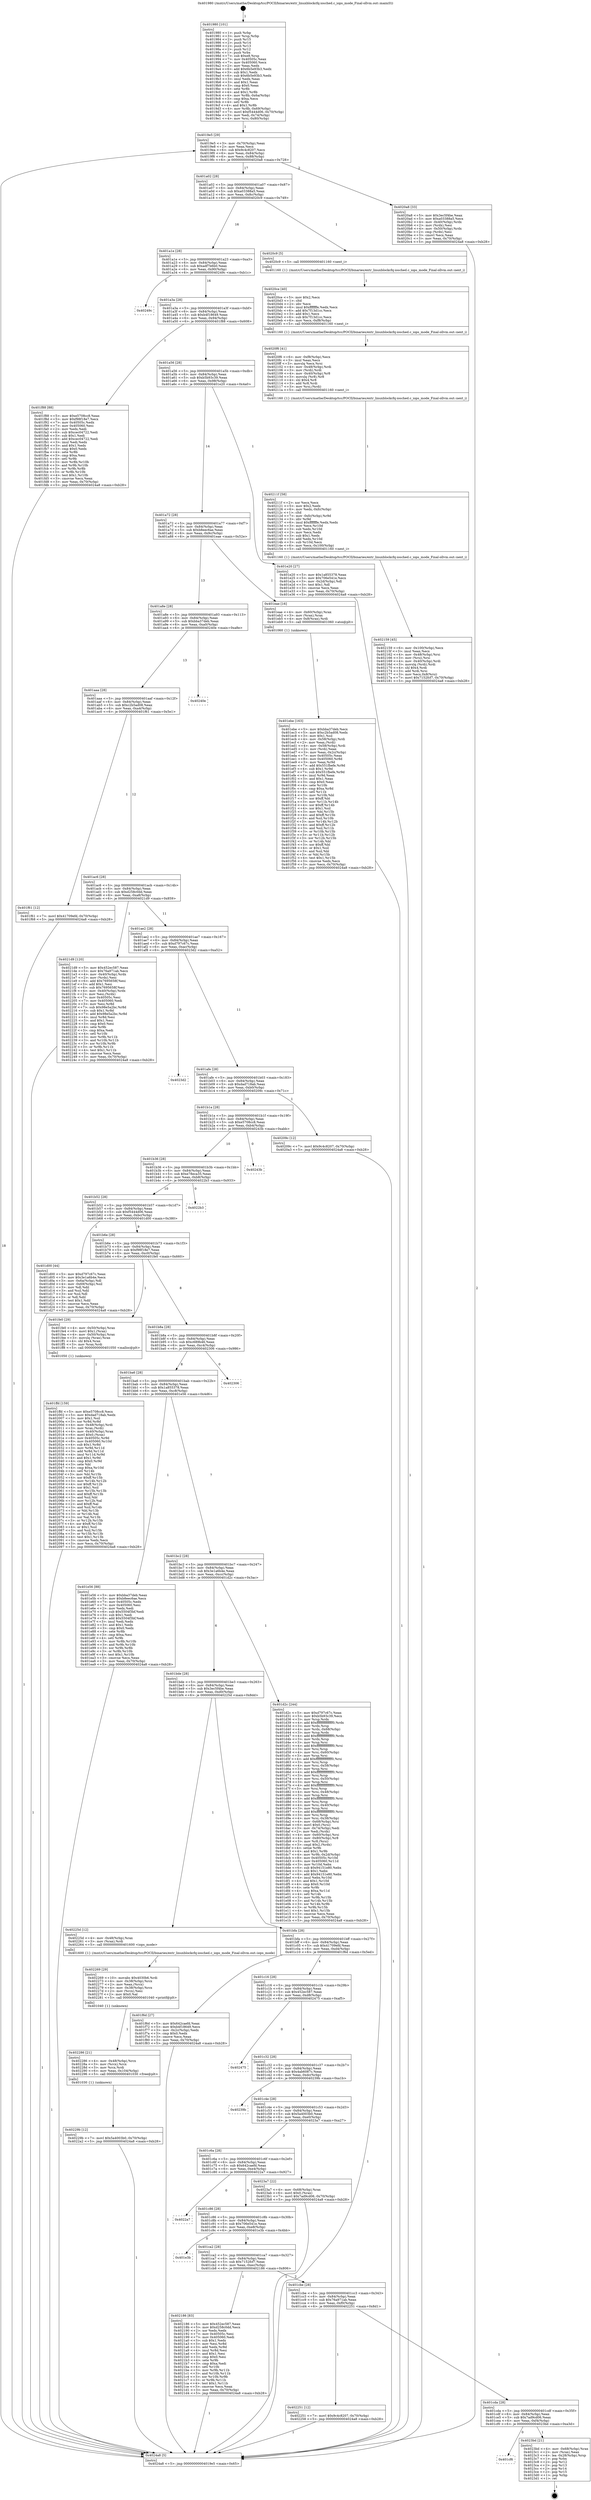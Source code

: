 digraph "0x401980" {
  label = "0x401980 (/mnt/c/Users/mathe/Desktop/tcc/POCII/binaries/extr_linuxblockcfq-iosched.c_iops_mode_Final-ollvm.out::main(0))"
  labelloc = "t"
  node[shape=record]

  Entry [label="",width=0.3,height=0.3,shape=circle,fillcolor=black,style=filled]
  "0x4019e5" [label="{
     0x4019e5 [29]\l
     | [instrs]\l
     &nbsp;&nbsp;0x4019e5 \<+3\>: mov -0x70(%rbp),%eax\l
     &nbsp;&nbsp;0x4019e8 \<+2\>: mov %eax,%ecx\l
     &nbsp;&nbsp;0x4019ea \<+6\>: sub $0x9c4c8207,%ecx\l
     &nbsp;&nbsp;0x4019f0 \<+6\>: mov %eax,-0x84(%rbp)\l
     &nbsp;&nbsp;0x4019f6 \<+6\>: mov %ecx,-0x88(%rbp)\l
     &nbsp;&nbsp;0x4019fc \<+6\>: je 00000000004020a8 \<main+0x728\>\l
  }"]
  "0x4020a8" [label="{
     0x4020a8 [33]\l
     | [instrs]\l
     &nbsp;&nbsp;0x4020a8 \<+5\>: mov $0x3ec5f4be,%eax\l
     &nbsp;&nbsp;0x4020ad \<+5\>: mov $0xa03388a5,%ecx\l
     &nbsp;&nbsp;0x4020b2 \<+4\>: mov -0x40(%rbp),%rdx\l
     &nbsp;&nbsp;0x4020b6 \<+2\>: mov (%rdx),%esi\l
     &nbsp;&nbsp;0x4020b8 \<+4\>: mov -0x50(%rbp),%rdx\l
     &nbsp;&nbsp;0x4020bc \<+2\>: cmp (%rdx),%esi\l
     &nbsp;&nbsp;0x4020be \<+3\>: cmovl %ecx,%eax\l
     &nbsp;&nbsp;0x4020c1 \<+3\>: mov %eax,-0x70(%rbp)\l
     &nbsp;&nbsp;0x4020c4 \<+5\>: jmp 00000000004024a8 \<main+0xb28\>\l
  }"]
  "0x401a02" [label="{
     0x401a02 [28]\l
     | [instrs]\l
     &nbsp;&nbsp;0x401a02 \<+5\>: jmp 0000000000401a07 \<main+0x87\>\l
     &nbsp;&nbsp;0x401a07 \<+6\>: mov -0x84(%rbp),%eax\l
     &nbsp;&nbsp;0x401a0d \<+5\>: sub $0xa03388a5,%eax\l
     &nbsp;&nbsp;0x401a12 \<+6\>: mov %eax,-0x8c(%rbp)\l
     &nbsp;&nbsp;0x401a18 \<+6\>: je 00000000004020c9 \<main+0x749\>\l
  }"]
  Exit [label="",width=0.3,height=0.3,shape=circle,fillcolor=black,style=filled,peripheries=2]
  "0x4020c9" [label="{
     0x4020c9 [5]\l
     | [instrs]\l
     &nbsp;&nbsp;0x4020c9 \<+5\>: call 0000000000401160 \<next_i\>\l
     | [calls]\l
     &nbsp;&nbsp;0x401160 \{1\} (/mnt/c/Users/mathe/Desktop/tcc/POCII/binaries/extr_linuxblockcfq-iosched.c_iops_mode_Final-ollvm.out::next_i)\l
  }"]
  "0x401a1e" [label="{
     0x401a1e [28]\l
     | [instrs]\l
     &nbsp;&nbsp;0x401a1e \<+5\>: jmp 0000000000401a23 \<main+0xa3\>\l
     &nbsp;&nbsp;0x401a23 \<+6\>: mov -0x84(%rbp),%eax\l
     &nbsp;&nbsp;0x401a29 \<+5\>: sub $0xadf7b6b0,%eax\l
     &nbsp;&nbsp;0x401a2e \<+6\>: mov %eax,-0x90(%rbp)\l
     &nbsp;&nbsp;0x401a34 \<+6\>: je 000000000040249c \<main+0xb1c\>\l
  }"]
  "0x401cf6" [label="{
     0x401cf6\l
  }", style=dashed]
  "0x40249c" [label="{
     0x40249c\l
  }", style=dashed]
  "0x401a3a" [label="{
     0x401a3a [28]\l
     | [instrs]\l
     &nbsp;&nbsp;0x401a3a \<+5\>: jmp 0000000000401a3f \<main+0xbf\>\l
     &nbsp;&nbsp;0x401a3f \<+6\>: mov -0x84(%rbp),%eax\l
     &nbsp;&nbsp;0x401a45 \<+5\>: sub $0xb4f18649,%eax\l
     &nbsp;&nbsp;0x401a4a \<+6\>: mov %eax,-0x94(%rbp)\l
     &nbsp;&nbsp;0x401a50 \<+6\>: je 0000000000401f88 \<main+0x608\>\l
  }"]
  "0x4023bd" [label="{
     0x4023bd [21]\l
     | [instrs]\l
     &nbsp;&nbsp;0x4023bd \<+4\>: mov -0x68(%rbp),%rax\l
     &nbsp;&nbsp;0x4023c1 \<+2\>: mov (%rax),%eax\l
     &nbsp;&nbsp;0x4023c3 \<+4\>: lea -0x28(%rbp),%rsp\l
     &nbsp;&nbsp;0x4023c7 \<+1\>: pop %rbx\l
     &nbsp;&nbsp;0x4023c8 \<+2\>: pop %r12\l
     &nbsp;&nbsp;0x4023ca \<+2\>: pop %r13\l
     &nbsp;&nbsp;0x4023cc \<+2\>: pop %r14\l
     &nbsp;&nbsp;0x4023ce \<+2\>: pop %r15\l
     &nbsp;&nbsp;0x4023d0 \<+1\>: pop %rbp\l
     &nbsp;&nbsp;0x4023d1 \<+1\>: ret\l
  }"]
  "0x401f88" [label="{
     0x401f88 [88]\l
     | [instrs]\l
     &nbsp;&nbsp;0x401f88 \<+5\>: mov $0xe5708cc8,%eax\l
     &nbsp;&nbsp;0x401f8d \<+5\>: mov $0xf98f18e7,%ecx\l
     &nbsp;&nbsp;0x401f92 \<+7\>: mov 0x40505c,%edx\l
     &nbsp;&nbsp;0x401f99 \<+7\>: mov 0x405060,%esi\l
     &nbsp;&nbsp;0x401fa0 \<+2\>: mov %edx,%edi\l
     &nbsp;&nbsp;0x401fa2 \<+6\>: sub $0xcec04722,%edi\l
     &nbsp;&nbsp;0x401fa8 \<+3\>: sub $0x1,%edi\l
     &nbsp;&nbsp;0x401fab \<+6\>: add $0xcec04722,%edi\l
     &nbsp;&nbsp;0x401fb1 \<+3\>: imul %edi,%edx\l
     &nbsp;&nbsp;0x401fb4 \<+3\>: and $0x1,%edx\l
     &nbsp;&nbsp;0x401fb7 \<+3\>: cmp $0x0,%edx\l
     &nbsp;&nbsp;0x401fba \<+4\>: sete %r8b\l
     &nbsp;&nbsp;0x401fbe \<+3\>: cmp $0xa,%esi\l
     &nbsp;&nbsp;0x401fc1 \<+4\>: setl %r9b\l
     &nbsp;&nbsp;0x401fc5 \<+3\>: mov %r8b,%r10b\l
     &nbsp;&nbsp;0x401fc8 \<+3\>: and %r9b,%r10b\l
     &nbsp;&nbsp;0x401fcb \<+3\>: xor %r9b,%r8b\l
     &nbsp;&nbsp;0x401fce \<+3\>: or %r8b,%r10b\l
     &nbsp;&nbsp;0x401fd1 \<+4\>: test $0x1,%r10b\l
     &nbsp;&nbsp;0x401fd5 \<+3\>: cmovne %ecx,%eax\l
     &nbsp;&nbsp;0x401fd8 \<+3\>: mov %eax,-0x70(%rbp)\l
     &nbsp;&nbsp;0x401fdb \<+5\>: jmp 00000000004024a8 \<main+0xb28\>\l
  }"]
  "0x401a56" [label="{
     0x401a56 [28]\l
     | [instrs]\l
     &nbsp;&nbsp;0x401a56 \<+5\>: jmp 0000000000401a5b \<main+0xdb\>\l
     &nbsp;&nbsp;0x401a5b \<+6\>: mov -0x84(%rbp),%eax\l
     &nbsp;&nbsp;0x401a61 \<+5\>: sub $0xb5b93c39,%eax\l
     &nbsp;&nbsp;0x401a66 \<+6\>: mov %eax,-0x98(%rbp)\l
     &nbsp;&nbsp;0x401a6c \<+6\>: je 0000000000401e20 \<main+0x4a0\>\l
  }"]
  "0x40229b" [label="{
     0x40229b [12]\l
     | [instrs]\l
     &nbsp;&nbsp;0x40229b \<+7\>: movl $0x5a4003b0,-0x70(%rbp)\l
     &nbsp;&nbsp;0x4022a2 \<+5\>: jmp 00000000004024a8 \<main+0xb28\>\l
  }"]
  "0x401e20" [label="{
     0x401e20 [27]\l
     | [instrs]\l
     &nbsp;&nbsp;0x401e20 \<+5\>: mov $0x1a855378,%eax\l
     &nbsp;&nbsp;0x401e25 \<+5\>: mov $0x706e541e,%ecx\l
     &nbsp;&nbsp;0x401e2a \<+3\>: mov -0x2d(%rbp),%dl\l
     &nbsp;&nbsp;0x401e2d \<+3\>: test $0x1,%dl\l
     &nbsp;&nbsp;0x401e30 \<+3\>: cmovne %ecx,%eax\l
     &nbsp;&nbsp;0x401e33 \<+3\>: mov %eax,-0x70(%rbp)\l
     &nbsp;&nbsp;0x401e36 \<+5\>: jmp 00000000004024a8 \<main+0xb28\>\l
  }"]
  "0x401a72" [label="{
     0x401a72 [28]\l
     | [instrs]\l
     &nbsp;&nbsp;0x401a72 \<+5\>: jmp 0000000000401a77 \<main+0xf7\>\l
     &nbsp;&nbsp;0x401a77 \<+6\>: mov -0x84(%rbp),%eax\l
     &nbsp;&nbsp;0x401a7d \<+5\>: sub $0xb8eec6ae,%eax\l
     &nbsp;&nbsp;0x401a82 \<+6\>: mov %eax,-0x9c(%rbp)\l
     &nbsp;&nbsp;0x401a88 \<+6\>: je 0000000000401eae \<main+0x52e\>\l
  }"]
  "0x402286" [label="{
     0x402286 [21]\l
     | [instrs]\l
     &nbsp;&nbsp;0x402286 \<+4\>: mov -0x48(%rbp),%rcx\l
     &nbsp;&nbsp;0x40228a \<+3\>: mov (%rcx),%rcx\l
     &nbsp;&nbsp;0x40228d \<+3\>: mov %rcx,%rdi\l
     &nbsp;&nbsp;0x402290 \<+6\>: mov %eax,-0x104(%rbp)\l
     &nbsp;&nbsp;0x402296 \<+5\>: call 0000000000401030 \<free@plt\>\l
     | [calls]\l
     &nbsp;&nbsp;0x401030 \{1\} (unknown)\l
  }"]
  "0x401eae" [label="{
     0x401eae [16]\l
     | [instrs]\l
     &nbsp;&nbsp;0x401eae \<+4\>: mov -0x60(%rbp),%rax\l
     &nbsp;&nbsp;0x401eb2 \<+3\>: mov (%rax),%rax\l
     &nbsp;&nbsp;0x401eb5 \<+4\>: mov 0x8(%rax),%rdi\l
     &nbsp;&nbsp;0x401eb9 \<+5\>: call 0000000000401060 \<atoi@plt\>\l
     | [calls]\l
     &nbsp;&nbsp;0x401060 \{1\} (unknown)\l
  }"]
  "0x401a8e" [label="{
     0x401a8e [28]\l
     | [instrs]\l
     &nbsp;&nbsp;0x401a8e \<+5\>: jmp 0000000000401a93 \<main+0x113\>\l
     &nbsp;&nbsp;0x401a93 \<+6\>: mov -0x84(%rbp),%eax\l
     &nbsp;&nbsp;0x401a99 \<+5\>: sub $0xbba37deb,%eax\l
     &nbsp;&nbsp;0x401a9e \<+6\>: mov %eax,-0xa0(%rbp)\l
     &nbsp;&nbsp;0x401aa4 \<+6\>: je 000000000040240e \<main+0xa8e\>\l
  }"]
  "0x402269" [label="{
     0x402269 [29]\l
     | [instrs]\l
     &nbsp;&nbsp;0x402269 \<+10\>: movabs $0x4030b6,%rdi\l
     &nbsp;&nbsp;0x402273 \<+4\>: mov -0x38(%rbp),%rcx\l
     &nbsp;&nbsp;0x402277 \<+2\>: mov %eax,(%rcx)\l
     &nbsp;&nbsp;0x402279 \<+4\>: mov -0x38(%rbp),%rcx\l
     &nbsp;&nbsp;0x40227d \<+2\>: mov (%rcx),%esi\l
     &nbsp;&nbsp;0x40227f \<+2\>: mov $0x0,%al\l
     &nbsp;&nbsp;0x402281 \<+5\>: call 0000000000401040 \<printf@plt\>\l
     | [calls]\l
     &nbsp;&nbsp;0x401040 \{1\} (unknown)\l
  }"]
  "0x40240e" [label="{
     0x40240e\l
  }", style=dashed]
  "0x401aaa" [label="{
     0x401aaa [28]\l
     | [instrs]\l
     &nbsp;&nbsp;0x401aaa \<+5\>: jmp 0000000000401aaf \<main+0x12f\>\l
     &nbsp;&nbsp;0x401aaf \<+6\>: mov -0x84(%rbp),%eax\l
     &nbsp;&nbsp;0x401ab5 \<+5\>: sub $0xc2b5ad08,%eax\l
     &nbsp;&nbsp;0x401aba \<+6\>: mov %eax,-0xa4(%rbp)\l
     &nbsp;&nbsp;0x401ac0 \<+6\>: je 0000000000401f61 \<main+0x5e1\>\l
  }"]
  "0x401cda" [label="{
     0x401cda [28]\l
     | [instrs]\l
     &nbsp;&nbsp;0x401cda \<+5\>: jmp 0000000000401cdf \<main+0x35f\>\l
     &nbsp;&nbsp;0x401cdf \<+6\>: mov -0x84(%rbp),%eax\l
     &nbsp;&nbsp;0x401ce5 \<+5\>: sub $0x7ad9cd06,%eax\l
     &nbsp;&nbsp;0x401cea \<+6\>: mov %eax,-0xf4(%rbp)\l
     &nbsp;&nbsp;0x401cf0 \<+6\>: je 00000000004023bd \<main+0xa3d\>\l
  }"]
  "0x401f61" [label="{
     0x401f61 [12]\l
     | [instrs]\l
     &nbsp;&nbsp;0x401f61 \<+7\>: movl $0x41709efd,-0x70(%rbp)\l
     &nbsp;&nbsp;0x401f68 \<+5\>: jmp 00000000004024a8 \<main+0xb28\>\l
  }"]
  "0x401ac6" [label="{
     0x401ac6 [28]\l
     | [instrs]\l
     &nbsp;&nbsp;0x401ac6 \<+5\>: jmp 0000000000401acb \<main+0x14b\>\l
     &nbsp;&nbsp;0x401acb \<+6\>: mov -0x84(%rbp),%eax\l
     &nbsp;&nbsp;0x401ad1 \<+5\>: sub $0xd258c0dd,%eax\l
     &nbsp;&nbsp;0x401ad6 \<+6\>: mov %eax,-0xa8(%rbp)\l
     &nbsp;&nbsp;0x401adc \<+6\>: je 00000000004021d9 \<main+0x859\>\l
  }"]
  "0x402251" [label="{
     0x402251 [12]\l
     | [instrs]\l
     &nbsp;&nbsp;0x402251 \<+7\>: movl $0x9c4c8207,-0x70(%rbp)\l
     &nbsp;&nbsp;0x402258 \<+5\>: jmp 00000000004024a8 \<main+0xb28\>\l
  }"]
  "0x4021d9" [label="{
     0x4021d9 [120]\l
     | [instrs]\l
     &nbsp;&nbsp;0x4021d9 \<+5\>: mov $0x452ec587,%eax\l
     &nbsp;&nbsp;0x4021de \<+5\>: mov $0x76a971ab,%ecx\l
     &nbsp;&nbsp;0x4021e3 \<+4\>: mov -0x40(%rbp),%rdx\l
     &nbsp;&nbsp;0x4021e7 \<+2\>: mov (%rdx),%esi\l
     &nbsp;&nbsp;0x4021e9 \<+6\>: add $0x7695658f,%esi\l
     &nbsp;&nbsp;0x4021ef \<+3\>: add $0x1,%esi\l
     &nbsp;&nbsp;0x4021f2 \<+6\>: sub $0x7695658f,%esi\l
     &nbsp;&nbsp;0x4021f8 \<+4\>: mov -0x40(%rbp),%rdx\l
     &nbsp;&nbsp;0x4021fc \<+2\>: mov %esi,(%rdx)\l
     &nbsp;&nbsp;0x4021fe \<+7\>: mov 0x40505c,%esi\l
     &nbsp;&nbsp;0x402205 \<+7\>: mov 0x405060,%edi\l
     &nbsp;&nbsp;0x40220c \<+3\>: mov %esi,%r8d\l
     &nbsp;&nbsp;0x40220f \<+7\>: sub $0x98e5a2bc,%r8d\l
     &nbsp;&nbsp;0x402216 \<+4\>: sub $0x1,%r8d\l
     &nbsp;&nbsp;0x40221a \<+7\>: add $0x98e5a2bc,%r8d\l
     &nbsp;&nbsp;0x402221 \<+4\>: imul %r8d,%esi\l
     &nbsp;&nbsp;0x402225 \<+3\>: and $0x1,%esi\l
     &nbsp;&nbsp;0x402228 \<+3\>: cmp $0x0,%esi\l
     &nbsp;&nbsp;0x40222b \<+4\>: sete %r9b\l
     &nbsp;&nbsp;0x40222f \<+3\>: cmp $0xa,%edi\l
     &nbsp;&nbsp;0x402232 \<+4\>: setl %r10b\l
     &nbsp;&nbsp;0x402236 \<+3\>: mov %r9b,%r11b\l
     &nbsp;&nbsp;0x402239 \<+3\>: and %r10b,%r11b\l
     &nbsp;&nbsp;0x40223c \<+3\>: xor %r10b,%r9b\l
     &nbsp;&nbsp;0x40223f \<+3\>: or %r9b,%r11b\l
     &nbsp;&nbsp;0x402242 \<+4\>: test $0x1,%r11b\l
     &nbsp;&nbsp;0x402246 \<+3\>: cmovne %ecx,%eax\l
     &nbsp;&nbsp;0x402249 \<+3\>: mov %eax,-0x70(%rbp)\l
     &nbsp;&nbsp;0x40224c \<+5\>: jmp 00000000004024a8 \<main+0xb28\>\l
  }"]
  "0x401ae2" [label="{
     0x401ae2 [28]\l
     | [instrs]\l
     &nbsp;&nbsp;0x401ae2 \<+5\>: jmp 0000000000401ae7 \<main+0x167\>\l
     &nbsp;&nbsp;0x401ae7 \<+6\>: mov -0x84(%rbp),%eax\l
     &nbsp;&nbsp;0x401aed \<+5\>: sub $0xd797c67c,%eax\l
     &nbsp;&nbsp;0x401af2 \<+6\>: mov %eax,-0xac(%rbp)\l
     &nbsp;&nbsp;0x401af8 \<+6\>: je 00000000004023d2 \<main+0xa52\>\l
  }"]
  "0x401cbe" [label="{
     0x401cbe [28]\l
     | [instrs]\l
     &nbsp;&nbsp;0x401cbe \<+5\>: jmp 0000000000401cc3 \<main+0x343\>\l
     &nbsp;&nbsp;0x401cc3 \<+6\>: mov -0x84(%rbp),%eax\l
     &nbsp;&nbsp;0x401cc9 \<+5\>: sub $0x76a971ab,%eax\l
     &nbsp;&nbsp;0x401cce \<+6\>: mov %eax,-0xf0(%rbp)\l
     &nbsp;&nbsp;0x401cd4 \<+6\>: je 0000000000402251 \<main+0x8d1\>\l
  }"]
  "0x4023d2" [label="{
     0x4023d2\l
  }", style=dashed]
  "0x401afe" [label="{
     0x401afe [28]\l
     | [instrs]\l
     &nbsp;&nbsp;0x401afe \<+5\>: jmp 0000000000401b03 \<main+0x183\>\l
     &nbsp;&nbsp;0x401b03 \<+6\>: mov -0x84(%rbp),%eax\l
     &nbsp;&nbsp;0x401b09 \<+5\>: sub $0xdad718ab,%eax\l
     &nbsp;&nbsp;0x401b0e \<+6\>: mov %eax,-0xb0(%rbp)\l
     &nbsp;&nbsp;0x401b14 \<+6\>: je 000000000040209c \<main+0x71c\>\l
  }"]
  "0x402186" [label="{
     0x402186 [83]\l
     | [instrs]\l
     &nbsp;&nbsp;0x402186 \<+5\>: mov $0x452ec587,%eax\l
     &nbsp;&nbsp;0x40218b \<+5\>: mov $0xd258c0dd,%ecx\l
     &nbsp;&nbsp;0x402190 \<+2\>: xor %edx,%edx\l
     &nbsp;&nbsp;0x402192 \<+7\>: mov 0x40505c,%esi\l
     &nbsp;&nbsp;0x402199 \<+7\>: mov 0x405060,%edi\l
     &nbsp;&nbsp;0x4021a0 \<+3\>: sub $0x1,%edx\l
     &nbsp;&nbsp;0x4021a3 \<+3\>: mov %esi,%r8d\l
     &nbsp;&nbsp;0x4021a6 \<+3\>: add %edx,%r8d\l
     &nbsp;&nbsp;0x4021a9 \<+4\>: imul %r8d,%esi\l
     &nbsp;&nbsp;0x4021ad \<+3\>: and $0x1,%esi\l
     &nbsp;&nbsp;0x4021b0 \<+3\>: cmp $0x0,%esi\l
     &nbsp;&nbsp;0x4021b3 \<+4\>: sete %r9b\l
     &nbsp;&nbsp;0x4021b7 \<+3\>: cmp $0xa,%edi\l
     &nbsp;&nbsp;0x4021ba \<+4\>: setl %r10b\l
     &nbsp;&nbsp;0x4021be \<+3\>: mov %r9b,%r11b\l
     &nbsp;&nbsp;0x4021c1 \<+3\>: and %r10b,%r11b\l
     &nbsp;&nbsp;0x4021c4 \<+3\>: xor %r10b,%r9b\l
     &nbsp;&nbsp;0x4021c7 \<+3\>: or %r9b,%r11b\l
     &nbsp;&nbsp;0x4021ca \<+4\>: test $0x1,%r11b\l
     &nbsp;&nbsp;0x4021ce \<+3\>: cmovne %ecx,%eax\l
     &nbsp;&nbsp;0x4021d1 \<+3\>: mov %eax,-0x70(%rbp)\l
     &nbsp;&nbsp;0x4021d4 \<+5\>: jmp 00000000004024a8 \<main+0xb28\>\l
  }"]
  "0x40209c" [label="{
     0x40209c [12]\l
     | [instrs]\l
     &nbsp;&nbsp;0x40209c \<+7\>: movl $0x9c4c8207,-0x70(%rbp)\l
     &nbsp;&nbsp;0x4020a3 \<+5\>: jmp 00000000004024a8 \<main+0xb28\>\l
  }"]
  "0x401b1a" [label="{
     0x401b1a [28]\l
     | [instrs]\l
     &nbsp;&nbsp;0x401b1a \<+5\>: jmp 0000000000401b1f \<main+0x19f\>\l
     &nbsp;&nbsp;0x401b1f \<+6\>: mov -0x84(%rbp),%eax\l
     &nbsp;&nbsp;0x401b25 \<+5\>: sub $0xe5708cc8,%eax\l
     &nbsp;&nbsp;0x401b2a \<+6\>: mov %eax,-0xb4(%rbp)\l
     &nbsp;&nbsp;0x401b30 \<+6\>: je 000000000040243b \<main+0xabb\>\l
  }"]
  "0x401ca2" [label="{
     0x401ca2 [28]\l
     | [instrs]\l
     &nbsp;&nbsp;0x401ca2 \<+5\>: jmp 0000000000401ca7 \<main+0x327\>\l
     &nbsp;&nbsp;0x401ca7 \<+6\>: mov -0x84(%rbp),%eax\l
     &nbsp;&nbsp;0x401cad \<+5\>: sub $0x7152fcf7,%eax\l
     &nbsp;&nbsp;0x401cb2 \<+6\>: mov %eax,-0xec(%rbp)\l
     &nbsp;&nbsp;0x401cb8 \<+6\>: je 0000000000402186 \<main+0x806\>\l
  }"]
  "0x40243b" [label="{
     0x40243b\l
  }", style=dashed]
  "0x401b36" [label="{
     0x401b36 [28]\l
     | [instrs]\l
     &nbsp;&nbsp;0x401b36 \<+5\>: jmp 0000000000401b3b \<main+0x1bb\>\l
     &nbsp;&nbsp;0x401b3b \<+6\>: mov -0x84(%rbp),%eax\l
     &nbsp;&nbsp;0x401b41 \<+5\>: sub $0xe78eca35,%eax\l
     &nbsp;&nbsp;0x401b46 \<+6\>: mov %eax,-0xb8(%rbp)\l
     &nbsp;&nbsp;0x401b4c \<+6\>: je 00000000004022b3 \<main+0x933\>\l
  }"]
  "0x401e3b" [label="{
     0x401e3b\l
  }", style=dashed]
  "0x4022b3" [label="{
     0x4022b3\l
  }", style=dashed]
  "0x401b52" [label="{
     0x401b52 [28]\l
     | [instrs]\l
     &nbsp;&nbsp;0x401b52 \<+5\>: jmp 0000000000401b57 \<main+0x1d7\>\l
     &nbsp;&nbsp;0x401b57 \<+6\>: mov -0x84(%rbp),%eax\l
     &nbsp;&nbsp;0x401b5d \<+5\>: sub $0xf5444d06,%eax\l
     &nbsp;&nbsp;0x401b62 \<+6\>: mov %eax,-0xbc(%rbp)\l
     &nbsp;&nbsp;0x401b68 \<+6\>: je 0000000000401d00 \<main+0x380\>\l
  }"]
  "0x401c86" [label="{
     0x401c86 [28]\l
     | [instrs]\l
     &nbsp;&nbsp;0x401c86 \<+5\>: jmp 0000000000401c8b \<main+0x30b\>\l
     &nbsp;&nbsp;0x401c8b \<+6\>: mov -0x84(%rbp),%eax\l
     &nbsp;&nbsp;0x401c91 \<+5\>: sub $0x706e541e,%eax\l
     &nbsp;&nbsp;0x401c96 \<+6\>: mov %eax,-0xe8(%rbp)\l
     &nbsp;&nbsp;0x401c9c \<+6\>: je 0000000000401e3b \<main+0x4bb\>\l
  }"]
  "0x401d00" [label="{
     0x401d00 [44]\l
     | [instrs]\l
     &nbsp;&nbsp;0x401d00 \<+5\>: mov $0xd797c67c,%eax\l
     &nbsp;&nbsp;0x401d05 \<+5\>: mov $0x3e1a6b4e,%ecx\l
     &nbsp;&nbsp;0x401d0a \<+3\>: mov -0x6a(%rbp),%dl\l
     &nbsp;&nbsp;0x401d0d \<+4\>: mov -0x69(%rbp),%sil\l
     &nbsp;&nbsp;0x401d11 \<+3\>: mov %dl,%dil\l
     &nbsp;&nbsp;0x401d14 \<+3\>: and %sil,%dil\l
     &nbsp;&nbsp;0x401d17 \<+3\>: xor %sil,%dl\l
     &nbsp;&nbsp;0x401d1a \<+3\>: or %dl,%dil\l
     &nbsp;&nbsp;0x401d1d \<+4\>: test $0x1,%dil\l
     &nbsp;&nbsp;0x401d21 \<+3\>: cmovne %ecx,%eax\l
     &nbsp;&nbsp;0x401d24 \<+3\>: mov %eax,-0x70(%rbp)\l
     &nbsp;&nbsp;0x401d27 \<+5\>: jmp 00000000004024a8 \<main+0xb28\>\l
  }"]
  "0x401b6e" [label="{
     0x401b6e [28]\l
     | [instrs]\l
     &nbsp;&nbsp;0x401b6e \<+5\>: jmp 0000000000401b73 \<main+0x1f3\>\l
     &nbsp;&nbsp;0x401b73 \<+6\>: mov -0x84(%rbp),%eax\l
     &nbsp;&nbsp;0x401b79 \<+5\>: sub $0xf98f18e7,%eax\l
     &nbsp;&nbsp;0x401b7e \<+6\>: mov %eax,-0xc0(%rbp)\l
     &nbsp;&nbsp;0x401b84 \<+6\>: je 0000000000401fe0 \<main+0x660\>\l
  }"]
  "0x4024a8" [label="{
     0x4024a8 [5]\l
     | [instrs]\l
     &nbsp;&nbsp;0x4024a8 \<+5\>: jmp 00000000004019e5 \<main+0x65\>\l
  }"]
  "0x401980" [label="{
     0x401980 [101]\l
     | [instrs]\l
     &nbsp;&nbsp;0x401980 \<+1\>: push %rbp\l
     &nbsp;&nbsp;0x401981 \<+3\>: mov %rsp,%rbp\l
     &nbsp;&nbsp;0x401984 \<+2\>: push %r15\l
     &nbsp;&nbsp;0x401986 \<+2\>: push %r14\l
     &nbsp;&nbsp;0x401988 \<+2\>: push %r13\l
     &nbsp;&nbsp;0x40198a \<+2\>: push %r12\l
     &nbsp;&nbsp;0x40198c \<+1\>: push %rbx\l
     &nbsp;&nbsp;0x40198d \<+7\>: sub $0xe8,%rsp\l
     &nbsp;&nbsp;0x401994 \<+7\>: mov 0x40505c,%eax\l
     &nbsp;&nbsp;0x40199b \<+7\>: mov 0x405060,%ecx\l
     &nbsp;&nbsp;0x4019a2 \<+2\>: mov %eax,%edx\l
     &nbsp;&nbsp;0x4019a4 \<+6\>: add $0x6b5e93b3,%edx\l
     &nbsp;&nbsp;0x4019aa \<+3\>: sub $0x1,%edx\l
     &nbsp;&nbsp;0x4019ad \<+6\>: sub $0x6b5e93b3,%edx\l
     &nbsp;&nbsp;0x4019b3 \<+3\>: imul %edx,%eax\l
     &nbsp;&nbsp;0x4019b6 \<+3\>: and $0x1,%eax\l
     &nbsp;&nbsp;0x4019b9 \<+3\>: cmp $0x0,%eax\l
     &nbsp;&nbsp;0x4019bc \<+4\>: sete %r8b\l
     &nbsp;&nbsp;0x4019c0 \<+4\>: and $0x1,%r8b\l
     &nbsp;&nbsp;0x4019c4 \<+4\>: mov %r8b,-0x6a(%rbp)\l
     &nbsp;&nbsp;0x4019c8 \<+3\>: cmp $0xa,%ecx\l
     &nbsp;&nbsp;0x4019cb \<+4\>: setl %r8b\l
     &nbsp;&nbsp;0x4019cf \<+4\>: and $0x1,%r8b\l
     &nbsp;&nbsp;0x4019d3 \<+4\>: mov %r8b,-0x69(%rbp)\l
     &nbsp;&nbsp;0x4019d7 \<+7\>: movl $0xf5444d06,-0x70(%rbp)\l
     &nbsp;&nbsp;0x4019de \<+3\>: mov %edi,-0x74(%rbp)\l
     &nbsp;&nbsp;0x4019e1 \<+4\>: mov %rsi,-0x80(%rbp)\l
  }"]
  "0x4022a7" [label="{
     0x4022a7\l
  }", style=dashed]
  "0x401fe0" [label="{
     0x401fe0 [29]\l
     | [instrs]\l
     &nbsp;&nbsp;0x401fe0 \<+4\>: mov -0x50(%rbp),%rax\l
     &nbsp;&nbsp;0x401fe4 \<+6\>: movl $0x1,(%rax)\l
     &nbsp;&nbsp;0x401fea \<+4\>: mov -0x50(%rbp),%rax\l
     &nbsp;&nbsp;0x401fee \<+3\>: movslq (%rax),%rax\l
     &nbsp;&nbsp;0x401ff1 \<+4\>: shl $0x4,%rax\l
     &nbsp;&nbsp;0x401ff5 \<+3\>: mov %rax,%rdi\l
     &nbsp;&nbsp;0x401ff8 \<+5\>: call 0000000000401050 \<malloc@plt\>\l
     | [calls]\l
     &nbsp;&nbsp;0x401050 \{1\} (unknown)\l
  }"]
  "0x401b8a" [label="{
     0x401b8a [28]\l
     | [instrs]\l
     &nbsp;&nbsp;0x401b8a \<+5\>: jmp 0000000000401b8f \<main+0x20f\>\l
     &nbsp;&nbsp;0x401b8f \<+6\>: mov -0x84(%rbp),%eax\l
     &nbsp;&nbsp;0x401b95 \<+5\>: sub $0xc689b46,%eax\l
     &nbsp;&nbsp;0x401b9a \<+6\>: mov %eax,-0xc4(%rbp)\l
     &nbsp;&nbsp;0x401ba0 \<+6\>: je 0000000000402306 \<main+0x986\>\l
  }"]
  "0x401c6a" [label="{
     0x401c6a [28]\l
     | [instrs]\l
     &nbsp;&nbsp;0x401c6a \<+5\>: jmp 0000000000401c6f \<main+0x2ef\>\l
     &nbsp;&nbsp;0x401c6f \<+6\>: mov -0x84(%rbp),%eax\l
     &nbsp;&nbsp;0x401c75 \<+5\>: sub $0x642caefd,%eax\l
     &nbsp;&nbsp;0x401c7a \<+6\>: mov %eax,-0xe4(%rbp)\l
     &nbsp;&nbsp;0x401c80 \<+6\>: je 00000000004022a7 \<main+0x927\>\l
  }"]
  "0x402306" [label="{
     0x402306\l
  }", style=dashed]
  "0x401ba6" [label="{
     0x401ba6 [28]\l
     | [instrs]\l
     &nbsp;&nbsp;0x401ba6 \<+5\>: jmp 0000000000401bab \<main+0x22b\>\l
     &nbsp;&nbsp;0x401bab \<+6\>: mov -0x84(%rbp),%eax\l
     &nbsp;&nbsp;0x401bb1 \<+5\>: sub $0x1a855378,%eax\l
     &nbsp;&nbsp;0x401bb6 \<+6\>: mov %eax,-0xc8(%rbp)\l
     &nbsp;&nbsp;0x401bbc \<+6\>: je 0000000000401e56 \<main+0x4d6\>\l
  }"]
  "0x4023a7" [label="{
     0x4023a7 [22]\l
     | [instrs]\l
     &nbsp;&nbsp;0x4023a7 \<+4\>: mov -0x68(%rbp),%rax\l
     &nbsp;&nbsp;0x4023ab \<+6\>: movl $0x0,(%rax)\l
     &nbsp;&nbsp;0x4023b1 \<+7\>: movl $0x7ad9cd06,-0x70(%rbp)\l
     &nbsp;&nbsp;0x4023b8 \<+5\>: jmp 00000000004024a8 \<main+0xb28\>\l
  }"]
  "0x401e56" [label="{
     0x401e56 [88]\l
     | [instrs]\l
     &nbsp;&nbsp;0x401e56 \<+5\>: mov $0xbba37deb,%eax\l
     &nbsp;&nbsp;0x401e5b \<+5\>: mov $0xb8eec6ae,%ecx\l
     &nbsp;&nbsp;0x401e60 \<+7\>: mov 0x40505c,%edx\l
     &nbsp;&nbsp;0x401e67 \<+7\>: mov 0x405060,%esi\l
     &nbsp;&nbsp;0x401e6e \<+2\>: mov %edx,%edi\l
     &nbsp;&nbsp;0x401e70 \<+6\>: sub $0x5504f3bf,%edi\l
     &nbsp;&nbsp;0x401e76 \<+3\>: sub $0x1,%edi\l
     &nbsp;&nbsp;0x401e79 \<+6\>: add $0x5504f3bf,%edi\l
     &nbsp;&nbsp;0x401e7f \<+3\>: imul %edi,%edx\l
     &nbsp;&nbsp;0x401e82 \<+3\>: and $0x1,%edx\l
     &nbsp;&nbsp;0x401e85 \<+3\>: cmp $0x0,%edx\l
     &nbsp;&nbsp;0x401e88 \<+4\>: sete %r8b\l
     &nbsp;&nbsp;0x401e8c \<+3\>: cmp $0xa,%esi\l
     &nbsp;&nbsp;0x401e8f \<+4\>: setl %r9b\l
     &nbsp;&nbsp;0x401e93 \<+3\>: mov %r8b,%r10b\l
     &nbsp;&nbsp;0x401e96 \<+3\>: and %r9b,%r10b\l
     &nbsp;&nbsp;0x401e99 \<+3\>: xor %r9b,%r8b\l
     &nbsp;&nbsp;0x401e9c \<+3\>: or %r8b,%r10b\l
     &nbsp;&nbsp;0x401e9f \<+4\>: test $0x1,%r10b\l
     &nbsp;&nbsp;0x401ea3 \<+3\>: cmovne %ecx,%eax\l
     &nbsp;&nbsp;0x401ea6 \<+3\>: mov %eax,-0x70(%rbp)\l
     &nbsp;&nbsp;0x401ea9 \<+5\>: jmp 00000000004024a8 \<main+0xb28\>\l
  }"]
  "0x401bc2" [label="{
     0x401bc2 [28]\l
     | [instrs]\l
     &nbsp;&nbsp;0x401bc2 \<+5\>: jmp 0000000000401bc7 \<main+0x247\>\l
     &nbsp;&nbsp;0x401bc7 \<+6\>: mov -0x84(%rbp),%eax\l
     &nbsp;&nbsp;0x401bcd \<+5\>: sub $0x3e1a6b4e,%eax\l
     &nbsp;&nbsp;0x401bd2 \<+6\>: mov %eax,-0xcc(%rbp)\l
     &nbsp;&nbsp;0x401bd8 \<+6\>: je 0000000000401d2c \<main+0x3ac\>\l
  }"]
  "0x401c4e" [label="{
     0x401c4e [28]\l
     | [instrs]\l
     &nbsp;&nbsp;0x401c4e \<+5\>: jmp 0000000000401c53 \<main+0x2d3\>\l
     &nbsp;&nbsp;0x401c53 \<+6\>: mov -0x84(%rbp),%eax\l
     &nbsp;&nbsp;0x401c59 \<+5\>: sub $0x5a4003b0,%eax\l
     &nbsp;&nbsp;0x401c5e \<+6\>: mov %eax,-0xe0(%rbp)\l
     &nbsp;&nbsp;0x401c64 \<+6\>: je 00000000004023a7 \<main+0xa27\>\l
  }"]
  "0x401d2c" [label="{
     0x401d2c [244]\l
     | [instrs]\l
     &nbsp;&nbsp;0x401d2c \<+5\>: mov $0xd797c67c,%eax\l
     &nbsp;&nbsp;0x401d31 \<+5\>: mov $0xb5b93c39,%ecx\l
     &nbsp;&nbsp;0x401d36 \<+3\>: mov %rsp,%rdx\l
     &nbsp;&nbsp;0x401d39 \<+4\>: add $0xfffffffffffffff0,%rdx\l
     &nbsp;&nbsp;0x401d3d \<+3\>: mov %rdx,%rsp\l
     &nbsp;&nbsp;0x401d40 \<+4\>: mov %rdx,-0x68(%rbp)\l
     &nbsp;&nbsp;0x401d44 \<+3\>: mov %rsp,%rdx\l
     &nbsp;&nbsp;0x401d47 \<+4\>: add $0xfffffffffffffff0,%rdx\l
     &nbsp;&nbsp;0x401d4b \<+3\>: mov %rdx,%rsp\l
     &nbsp;&nbsp;0x401d4e \<+3\>: mov %rsp,%rsi\l
     &nbsp;&nbsp;0x401d51 \<+4\>: add $0xfffffffffffffff0,%rsi\l
     &nbsp;&nbsp;0x401d55 \<+3\>: mov %rsi,%rsp\l
     &nbsp;&nbsp;0x401d58 \<+4\>: mov %rsi,-0x60(%rbp)\l
     &nbsp;&nbsp;0x401d5c \<+3\>: mov %rsp,%rsi\l
     &nbsp;&nbsp;0x401d5f \<+4\>: add $0xfffffffffffffff0,%rsi\l
     &nbsp;&nbsp;0x401d63 \<+3\>: mov %rsi,%rsp\l
     &nbsp;&nbsp;0x401d66 \<+4\>: mov %rsi,-0x58(%rbp)\l
     &nbsp;&nbsp;0x401d6a \<+3\>: mov %rsp,%rsi\l
     &nbsp;&nbsp;0x401d6d \<+4\>: add $0xfffffffffffffff0,%rsi\l
     &nbsp;&nbsp;0x401d71 \<+3\>: mov %rsi,%rsp\l
     &nbsp;&nbsp;0x401d74 \<+4\>: mov %rsi,-0x50(%rbp)\l
     &nbsp;&nbsp;0x401d78 \<+3\>: mov %rsp,%rsi\l
     &nbsp;&nbsp;0x401d7b \<+4\>: add $0xfffffffffffffff0,%rsi\l
     &nbsp;&nbsp;0x401d7f \<+3\>: mov %rsi,%rsp\l
     &nbsp;&nbsp;0x401d82 \<+4\>: mov %rsi,-0x48(%rbp)\l
     &nbsp;&nbsp;0x401d86 \<+3\>: mov %rsp,%rsi\l
     &nbsp;&nbsp;0x401d89 \<+4\>: add $0xfffffffffffffff0,%rsi\l
     &nbsp;&nbsp;0x401d8d \<+3\>: mov %rsi,%rsp\l
     &nbsp;&nbsp;0x401d90 \<+4\>: mov %rsi,-0x40(%rbp)\l
     &nbsp;&nbsp;0x401d94 \<+3\>: mov %rsp,%rsi\l
     &nbsp;&nbsp;0x401d97 \<+4\>: add $0xfffffffffffffff0,%rsi\l
     &nbsp;&nbsp;0x401d9b \<+3\>: mov %rsi,%rsp\l
     &nbsp;&nbsp;0x401d9e \<+4\>: mov %rsi,-0x38(%rbp)\l
     &nbsp;&nbsp;0x401da2 \<+4\>: mov -0x68(%rbp),%rsi\l
     &nbsp;&nbsp;0x401da6 \<+6\>: movl $0x0,(%rsi)\l
     &nbsp;&nbsp;0x401dac \<+3\>: mov -0x74(%rbp),%edi\l
     &nbsp;&nbsp;0x401daf \<+2\>: mov %edi,(%rdx)\l
     &nbsp;&nbsp;0x401db1 \<+4\>: mov -0x60(%rbp),%rsi\l
     &nbsp;&nbsp;0x401db5 \<+4\>: mov -0x80(%rbp),%r8\l
     &nbsp;&nbsp;0x401db9 \<+3\>: mov %r8,(%rsi)\l
     &nbsp;&nbsp;0x401dbc \<+3\>: cmpl $0x2,(%rdx)\l
     &nbsp;&nbsp;0x401dbf \<+4\>: setne %r9b\l
     &nbsp;&nbsp;0x401dc3 \<+4\>: and $0x1,%r9b\l
     &nbsp;&nbsp;0x401dc7 \<+4\>: mov %r9b,-0x2d(%rbp)\l
     &nbsp;&nbsp;0x401dcb \<+8\>: mov 0x40505c,%r10d\l
     &nbsp;&nbsp;0x401dd3 \<+8\>: mov 0x405060,%r11d\l
     &nbsp;&nbsp;0x401ddb \<+3\>: mov %r10d,%ebx\l
     &nbsp;&nbsp;0x401dde \<+6\>: sub $0x94151e80,%ebx\l
     &nbsp;&nbsp;0x401de4 \<+3\>: sub $0x1,%ebx\l
     &nbsp;&nbsp;0x401de7 \<+6\>: add $0x94151e80,%ebx\l
     &nbsp;&nbsp;0x401ded \<+4\>: imul %ebx,%r10d\l
     &nbsp;&nbsp;0x401df1 \<+4\>: and $0x1,%r10d\l
     &nbsp;&nbsp;0x401df5 \<+4\>: cmp $0x0,%r10d\l
     &nbsp;&nbsp;0x401df9 \<+4\>: sete %r9b\l
     &nbsp;&nbsp;0x401dfd \<+4\>: cmp $0xa,%r11d\l
     &nbsp;&nbsp;0x401e01 \<+4\>: setl %r14b\l
     &nbsp;&nbsp;0x401e05 \<+3\>: mov %r9b,%r15b\l
     &nbsp;&nbsp;0x401e08 \<+3\>: and %r14b,%r15b\l
     &nbsp;&nbsp;0x401e0b \<+3\>: xor %r14b,%r9b\l
     &nbsp;&nbsp;0x401e0e \<+3\>: or %r9b,%r15b\l
     &nbsp;&nbsp;0x401e11 \<+4\>: test $0x1,%r15b\l
     &nbsp;&nbsp;0x401e15 \<+3\>: cmovne %ecx,%eax\l
     &nbsp;&nbsp;0x401e18 \<+3\>: mov %eax,-0x70(%rbp)\l
     &nbsp;&nbsp;0x401e1b \<+5\>: jmp 00000000004024a8 \<main+0xb28\>\l
  }"]
  "0x401bde" [label="{
     0x401bde [28]\l
     | [instrs]\l
     &nbsp;&nbsp;0x401bde \<+5\>: jmp 0000000000401be3 \<main+0x263\>\l
     &nbsp;&nbsp;0x401be3 \<+6\>: mov -0x84(%rbp),%eax\l
     &nbsp;&nbsp;0x401be9 \<+5\>: sub $0x3ec5f4be,%eax\l
     &nbsp;&nbsp;0x401bee \<+6\>: mov %eax,-0xd0(%rbp)\l
     &nbsp;&nbsp;0x401bf4 \<+6\>: je 000000000040225d \<main+0x8dd\>\l
  }"]
  "0x40239b" [label="{
     0x40239b\l
  }", style=dashed]
  "0x401ebe" [label="{
     0x401ebe [163]\l
     | [instrs]\l
     &nbsp;&nbsp;0x401ebe \<+5\>: mov $0xbba37deb,%ecx\l
     &nbsp;&nbsp;0x401ec3 \<+5\>: mov $0xc2b5ad08,%edx\l
     &nbsp;&nbsp;0x401ec8 \<+3\>: mov $0x1,%sil\l
     &nbsp;&nbsp;0x401ecb \<+4\>: mov -0x58(%rbp),%rdi\l
     &nbsp;&nbsp;0x401ecf \<+2\>: mov %eax,(%rdi)\l
     &nbsp;&nbsp;0x401ed1 \<+4\>: mov -0x58(%rbp),%rdi\l
     &nbsp;&nbsp;0x401ed5 \<+2\>: mov (%rdi),%eax\l
     &nbsp;&nbsp;0x401ed7 \<+3\>: mov %eax,-0x2c(%rbp)\l
     &nbsp;&nbsp;0x401eda \<+7\>: mov 0x40505c,%eax\l
     &nbsp;&nbsp;0x401ee1 \<+8\>: mov 0x405060,%r8d\l
     &nbsp;&nbsp;0x401ee9 \<+3\>: mov %eax,%r9d\l
     &nbsp;&nbsp;0x401eec \<+7\>: add $0x551fbefe,%r9d\l
     &nbsp;&nbsp;0x401ef3 \<+4\>: sub $0x1,%r9d\l
     &nbsp;&nbsp;0x401ef7 \<+7\>: sub $0x551fbefe,%r9d\l
     &nbsp;&nbsp;0x401efe \<+4\>: imul %r9d,%eax\l
     &nbsp;&nbsp;0x401f02 \<+3\>: and $0x1,%eax\l
     &nbsp;&nbsp;0x401f05 \<+3\>: cmp $0x0,%eax\l
     &nbsp;&nbsp;0x401f08 \<+4\>: sete %r10b\l
     &nbsp;&nbsp;0x401f0c \<+4\>: cmp $0xa,%r8d\l
     &nbsp;&nbsp;0x401f10 \<+4\>: setl %r11b\l
     &nbsp;&nbsp;0x401f14 \<+3\>: mov %r10b,%bl\l
     &nbsp;&nbsp;0x401f17 \<+3\>: xor $0xff,%bl\l
     &nbsp;&nbsp;0x401f1a \<+3\>: mov %r11b,%r14b\l
     &nbsp;&nbsp;0x401f1d \<+4\>: xor $0xff,%r14b\l
     &nbsp;&nbsp;0x401f21 \<+4\>: xor $0x1,%sil\l
     &nbsp;&nbsp;0x401f25 \<+3\>: mov %bl,%r15b\l
     &nbsp;&nbsp;0x401f28 \<+4\>: and $0xff,%r15b\l
     &nbsp;&nbsp;0x401f2c \<+3\>: and %sil,%r10b\l
     &nbsp;&nbsp;0x401f2f \<+3\>: mov %r14b,%r12b\l
     &nbsp;&nbsp;0x401f32 \<+4\>: and $0xff,%r12b\l
     &nbsp;&nbsp;0x401f36 \<+3\>: and %sil,%r11b\l
     &nbsp;&nbsp;0x401f39 \<+3\>: or %r10b,%r15b\l
     &nbsp;&nbsp;0x401f3c \<+3\>: or %r11b,%r12b\l
     &nbsp;&nbsp;0x401f3f \<+3\>: xor %r12b,%r15b\l
     &nbsp;&nbsp;0x401f42 \<+3\>: or %r14b,%bl\l
     &nbsp;&nbsp;0x401f45 \<+3\>: xor $0xff,%bl\l
     &nbsp;&nbsp;0x401f48 \<+4\>: or $0x1,%sil\l
     &nbsp;&nbsp;0x401f4c \<+3\>: and %sil,%bl\l
     &nbsp;&nbsp;0x401f4f \<+3\>: or %bl,%r15b\l
     &nbsp;&nbsp;0x401f52 \<+4\>: test $0x1,%r15b\l
     &nbsp;&nbsp;0x401f56 \<+3\>: cmovne %edx,%ecx\l
     &nbsp;&nbsp;0x401f59 \<+3\>: mov %ecx,-0x70(%rbp)\l
     &nbsp;&nbsp;0x401f5c \<+5\>: jmp 00000000004024a8 \<main+0xb28\>\l
  }"]
  "0x401c32" [label="{
     0x401c32 [28]\l
     | [instrs]\l
     &nbsp;&nbsp;0x401c32 \<+5\>: jmp 0000000000401c37 \<main+0x2b7\>\l
     &nbsp;&nbsp;0x401c37 \<+6\>: mov -0x84(%rbp),%eax\l
     &nbsp;&nbsp;0x401c3d \<+5\>: sub $0x4ab6087c,%eax\l
     &nbsp;&nbsp;0x401c42 \<+6\>: mov %eax,-0xdc(%rbp)\l
     &nbsp;&nbsp;0x401c48 \<+6\>: je 000000000040239b \<main+0xa1b\>\l
  }"]
  "0x40225d" [label="{
     0x40225d [12]\l
     | [instrs]\l
     &nbsp;&nbsp;0x40225d \<+4\>: mov -0x48(%rbp),%rax\l
     &nbsp;&nbsp;0x402261 \<+3\>: mov (%rax),%rdi\l
     &nbsp;&nbsp;0x402264 \<+5\>: call 0000000000401600 \<iops_mode\>\l
     | [calls]\l
     &nbsp;&nbsp;0x401600 \{1\} (/mnt/c/Users/mathe/Desktop/tcc/POCII/binaries/extr_linuxblockcfq-iosched.c_iops_mode_Final-ollvm.out::iops_mode)\l
  }"]
  "0x401bfa" [label="{
     0x401bfa [28]\l
     | [instrs]\l
     &nbsp;&nbsp;0x401bfa \<+5\>: jmp 0000000000401bff \<main+0x27f\>\l
     &nbsp;&nbsp;0x401bff \<+6\>: mov -0x84(%rbp),%eax\l
     &nbsp;&nbsp;0x401c05 \<+5\>: sub $0x41709efd,%eax\l
     &nbsp;&nbsp;0x401c0a \<+6\>: mov %eax,-0xd4(%rbp)\l
     &nbsp;&nbsp;0x401c10 \<+6\>: je 0000000000401f6d \<main+0x5ed\>\l
  }"]
  "0x402475" [label="{
     0x402475\l
  }", style=dashed]
  "0x401f6d" [label="{
     0x401f6d [27]\l
     | [instrs]\l
     &nbsp;&nbsp;0x401f6d \<+5\>: mov $0x642caefd,%eax\l
     &nbsp;&nbsp;0x401f72 \<+5\>: mov $0xb4f18649,%ecx\l
     &nbsp;&nbsp;0x401f77 \<+3\>: mov -0x2c(%rbp),%edx\l
     &nbsp;&nbsp;0x401f7a \<+3\>: cmp $0x0,%edx\l
     &nbsp;&nbsp;0x401f7d \<+3\>: cmove %ecx,%eax\l
     &nbsp;&nbsp;0x401f80 \<+3\>: mov %eax,-0x70(%rbp)\l
     &nbsp;&nbsp;0x401f83 \<+5\>: jmp 00000000004024a8 \<main+0xb28\>\l
  }"]
  "0x401c16" [label="{
     0x401c16 [28]\l
     | [instrs]\l
     &nbsp;&nbsp;0x401c16 \<+5\>: jmp 0000000000401c1b \<main+0x29b\>\l
     &nbsp;&nbsp;0x401c1b \<+6\>: mov -0x84(%rbp),%eax\l
     &nbsp;&nbsp;0x401c21 \<+5\>: sub $0x452ec587,%eax\l
     &nbsp;&nbsp;0x401c26 \<+6\>: mov %eax,-0xd8(%rbp)\l
     &nbsp;&nbsp;0x401c2c \<+6\>: je 0000000000402475 \<main+0xaf5\>\l
  }"]
  "0x401ffd" [label="{
     0x401ffd [159]\l
     | [instrs]\l
     &nbsp;&nbsp;0x401ffd \<+5\>: mov $0xe5708cc8,%ecx\l
     &nbsp;&nbsp;0x402002 \<+5\>: mov $0xdad718ab,%edx\l
     &nbsp;&nbsp;0x402007 \<+3\>: mov $0x1,%sil\l
     &nbsp;&nbsp;0x40200a \<+3\>: xor %r8d,%r8d\l
     &nbsp;&nbsp;0x40200d \<+4\>: mov -0x48(%rbp),%rdi\l
     &nbsp;&nbsp;0x402011 \<+3\>: mov %rax,(%rdi)\l
     &nbsp;&nbsp;0x402014 \<+4\>: mov -0x40(%rbp),%rax\l
     &nbsp;&nbsp;0x402018 \<+6\>: movl $0x0,(%rax)\l
     &nbsp;&nbsp;0x40201e \<+8\>: mov 0x40505c,%r9d\l
     &nbsp;&nbsp;0x402026 \<+8\>: mov 0x405060,%r10d\l
     &nbsp;&nbsp;0x40202e \<+4\>: sub $0x1,%r8d\l
     &nbsp;&nbsp;0x402032 \<+3\>: mov %r9d,%r11d\l
     &nbsp;&nbsp;0x402035 \<+3\>: add %r8d,%r11d\l
     &nbsp;&nbsp;0x402038 \<+4\>: imul %r11d,%r9d\l
     &nbsp;&nbsp;0x40203c \<+4\>: and $0x1,%r9d\l
     &nbsp;&nbsp;0x402040 \<+4\>: cmp $0x0,%r9d\l
     &nbsp;&nbsp;0x402044 \<+3\>: sete %bl\l
     &nbsp;&nbsp;0x402047 \<+4\>: cmp $0xa,%r10d\l
     &nbsp;&nbsp;0x40204b \<+4\>: setl %r14b\l
     &nbsp;&nbsp;0x40204f \<+3\>: mov %bl,%r15b\l
     &nbsp;&nbsp;0x402052 \<+4\>: xor $0xff,%r15b\l
     &nbsp;&nbsp;0x402056 \<+3\>: mov %r14b,%r12b\l
     &nbsp;&nbsp;0x402059 \<+4\>: xor $0xff,%r12b\l
     &nbsp;&nbsp;0x40205d \<+4\>: xor $0x1,%sil\l
     &nbsp;&nbsp;0x402061 \<+3\>: mov %r15b,%r13b\l
     &nbsp;&nbsp;0x402064 \<+4\>: and $0xff,%r13b\l
     &nbsp;&nbsp;0x402068 \<+3\>: and %sil,%bl\l
     &nbsp;&nbsp;0x40206b \<+3\>: mov %r12b,%al\l
     &nbsp;&nbsp;0x40206e \<+2\>: and $0xff,%al\l
     &nbsp;&nbsp;0x402070 \<+3\>: and %sil,%r14b\l
     &nbsp;&nbsp;0x402073 \<+3\>: or %bl,%r13b\l
     &nbsp;&nbsp;0x402076 \<+3\>: or %r14b,%al\l
     &nbsp;&nbsp;0x402079 \<+3\>: xor %al,%r13b\l
     &nbsp;&nbsp;0x40207c \<+3\>: or %r12b,%r15b\l
     &nbsp;&nbsp;0x40207f \<+4\>: xor $0xff,%r15b\l
     &nbsp;&nbsp;0x402083 \<+4\>: or $0x1,%sil\l
     &nbsp;&nbsp;0x402087 \<+3\>: and %sil,%r15b\l
     &nbsp;&nbsp;0x40208a \<+3\>: or %r15b,%r13b\l
     &nbsp;&nbsp;0x40208d \<+4\>: test $0x1,%r13b\l
     &nbsp;&nbsp;0x402091 \<+3\>: cmovne %edx,%ecx\l
     &nbsp;&nbsp;0x402094 \<+3\>: mov %ecx,-0x70(%rbp)\l
     &nbsp;&nbsp;0x402097 \<+5\>: jmp 00000000004024a8 \<main+0xb28\>\l
  }"]
  "0x4020ce" [label="{
     0x4020ce [40]\l
     | [instrs]\l
     &nbsp;&nbsp;0x4020ce \<+5\>: mov $0x2,%ecx\l
     &nbsp;&nbsp;0x4020d3 \<+1\>: cltd\l
     &nbsp;&nbsp;0x4020d4 \<+2\>: idiv %ecx\l
     &nbsp;&nbsp;0x4020d6 \<+6\>: imul $0xfffffffe,%edx,%ecx\l
     &nbsp;&nbsp;0x4020dc \<+6\>: add $0x7f13d1cc,%ecx\l
     &nbsp;&nbsp;0x4020e2 \<+3\>: add $0x1,%ecx\l
     &nbsp;&nbsp;0x4020e5 \<+6\>: sub $0x7f13d1cc,%ecx\l
     &nbsp;&nbsp;0x4020eb \<+6\>: mov %ecx,-0xf8(%rbp)\l
     &nbsp;&nbsp;0x4020f1 \<+5\>: call 0000000000401160 \<next_i\>\l
     | [calls]\l
     &nbsp;&nbsp;0x401160 \{1\} (/mnt/c/Users/mathe/Desktop/tcc/POCII/binaries/extr_linuxblockcfq-iosched.c_iops_mode_Final-ollvm.out::next_i)\l
  }"]
  "0x4020f6" [label="{
     0x4020f6 [41]\l
     | [instrs]\l
     &nbsp;&nbsp;0x4020f6 \<+6\>: mov -0xf8(%rbp),%ecx\l
     &nbsp;&nbsp;0x4020fc \<+3\>: imul %eax,%ecx\l
     &nbsp;&nbsp;0x4020ff \<+3\>: movslq %ecx,%rsi\l
     &nbsp;&nbsp;0x402102 \<+4\>: mov -0x48(%rbp),%rdi\l
     &nbsp;&nbsp;0x402106 \<+3\>: mov (%rdi),%rdi\l
     &nbsp;&nbsp;0x402109 \<+4\>: mov -0x40(%rbp),%r8\l
     &nbsp;&nbsp;0x40210d \<+3\>: movslq (%r8),%r8\l
     &nbsp;&nbsp;0x402110 \<+4\>: shl $0x4,%r8\l
     &nbsp;&nbsp;0x402114 \<+3\>: add %r8,%rdi\l
     &nbsp;&nbsp;0x402117 \<+3\>: mov %rsi,(%rdi)\l
     &nbsp;&nbsp;0x40211a \<+5\>: call 0000000000401160 \<next_i\>\l
     | [calls]\l
     &nbsp;&nbsp;0x401160 \{1\} (/mnt/c/Users/mathe/Desktop/tcc/POCII/binaries/extr_linuxblockcfq-iosched.c_iops_mode_Final-ollvm.out::next_i)\l
  }"]
  "0x40211f" [label="{
     0x40211f [58]\l
     | [instrs]\l
     &nbsp;&nbsp;0x40211f \<+2\>: xor %ecx,%ecx\l
     &nbsp;&nbsp;0x402121 \<+5\>: mov $0x2,%edx\l
     &nbsp;&nbsp;0x402126 \<+6\>: mov %edx,-0xfc(%rbp)\l
     &nbsp;&nbsp;0x40212c \<+1\>: cltd\l
     &nbsp;&nbsp;0x40212d \<+7\>: mov -0xfc(%rbp),%r9d\l
     &nbsp;&nbsp;0x402134 \<+3\>: idiv %r9d\l
     &nbsp;&nbsp;0x402137 \<+6\>: imul $0xfffffffe,%edx,%edx\l
     &nbsp;&nbsp;0x40213d \<+3\>: mov %ecx,%r10d\l
     &nbsp;&nbsp;0x402140 \<+3\>: sub %edx,%r10d\l
     &nbsp;&nbsp;0x402143 \<+2\>: mov %ecx,%edx\l
     &nbsp;&nbsp;0x402145 \<+3\>: sub $0x1,%edx\l
     &nbsp;&nbsp;0x402148 \<+3\>: add %edx,%r10d\l
     &nbsp;&nbsp;0x40214b \<+3\>: sub %r10d,%ecx\l
     &nbsp;&nbsp;0x40214e \<+6\>: mov %ecx,-0x100(%rbp)\l
     &nbsp;&nbsp;0x402154 \<+5\>: call 0000000000401160 \<next_i\>\l
     | [calls]\l
     &nbsp;&nbsp;0x401160 \{1\} (/mnt/c/Users/mathe/Desktop/tcc/POCII/binaries/extr_linuxblockcfq-iosched.c_iops_mode_Final-ollvm.out::next_i)\l
  }"]
  "0x402159" [label="{
     0x402159 [45]\l
     | [instrs]\l
     &nbsp;&nbsp;0x402159 \<+6\>: mov -0x100(%rbp),%ecx\l
     &nbsp;&nbsp;0x40215f \<+3\>: imul %eax,%ecx\l
     &nbsp;&nbsp;0x402162 \<+4\>: mov -0x48(%rbp),%rsi\l
     &nbsp;&nbsp;0x402166 \<+3\>: mov (%rsi),%rsi\l
     &nbsp;&nbsp;0x402169 \<+4\>: mov -0x40(%rbp),%rdi\l
     &nbsp;&nbsp;0x40216d \<+3\>: movslq (%rdi),%rdi\l
     &nbsp;&nbsp;0x402170 \<+4\>: shl $0x4,%rdi\l
     &nbsp;&nbsp;0x402174 \<+3\>: add %rdi,%rsi\l
     &nbsp;&nbsp;0x402177 \<+3\>: mov %ecx,0x8(%rsi)\l
     &nbsp;&nbsp;0x40217a \<+7\>: movl $0x7152fcf7,-0x70(%rbp)\l
     &nbsp;&nbsp;0x402181 \<+5\>: jmp 00000000004024a8 \<main+0xb28\>\l
  }"]
  Entry -> "0x401980" [label=" 1"]
  "0x4019e5" -> "0x4020a8" [label=" 2"]
  "0x4019e5" -> "0x401a02" [label=" 17"]
  "0x4023bd" -> Exit [label=" 1"]
  "0x401a02" -> "0x4020c9" [label=" 1"]
  "0x401a02" -> "0x401a1e" [label=" 16"]
  "0x401cda" -> "0x401cf6" [label=" 0"]
  "0x401a1e" -> "0x40249c" [label=" 0"]
  "0x401a1e" -> "0x401a3a" [label=" 16"]
  "0x401cda" -> "0x4023bd" [label=" 1"]
  "0x401a3a" -> "0x401f88" [label=" 1"]
  "0x401a3a" -> "0x401a56" [label=" 15"]
  "0x4023a7" -> "0x4024a8" [label=" 1"]
  "0x401a56" -> "0x401e20" [label=" 1"]
  "0x401a56" -> "0x401a72" [label=" 14"]
  "0x40229b" -> "0x4024a8" [label=" 1"]
  "0x401a72" -> "0x401eae" [label=" 1"]
  "0x401a72" -> "0x401a8e" [label=" 13"]
  "0x402286" -> "0x40229b" [label=" 1"]
  "0x401a8e" -> "0x40240e" [label=" 0"]
  "0x401a8e" -> "0x401aaa" [label=" 13"]
  "0x402269" -> "0x402286" [label=" 1"]
  "0x401aaa" -> "0x401f61" [label=" 1"]
  "0x401aaa" -> "0x401ac6" [label=" 12"]
  "0x40225d" -> "0x402269" [label=" 1"]
  "0x401ac6" -> "0x4021d9" [label=" 1"]
  "0x401ac6" -> "0x401ae2" [label=" 11"]
  "0x402251" -> "0x4024a8" [label=" 1"]
  "0x401ae2" -> "0x4023d2" [label=" 0"]
  "0x401ae2" -> "0x401afe" [label=" 11"]
  "0x401cbe" -> "0x402251" [label=" 1"]
  "0x401afe" -> "0x40209c" [label=" 1"]
  "0x401afe" -> "0x401b1a" [label=" 10"]
  "0x401cbe" -> "0x401cda" [label=" 1"]
  "0x401b1a" -> "0x40243b" [label=" 0"]
  "0x401b1a" -> "0x401b36" [label=" 10"]
  "0x402186" -> "0x4024a8" [label=" 1"]
  "0x401b36" -> "0x4022b3" [label=" 0"]
  "0x401b36" -> "0x401b52" [label=" 10"]
  "0x401ca2" -> "0x401cbe" [label=" 2"]
  "0x401b52" -> "0x401d00" [label=" 1"]
  "0x401b52" -> "0x401b6e" [label=" 9"]
  "0x401d00" -> "0x4024a8" [label=" 1"]
  "0x401980" -> "0x4019e5" [label=" 1"]
  "0x4024a8" -> "0x4019e5" [label=" 18"]
  "0x4021d9" -> "0x4024a8" [label=" 1"]
  "0x401b6e" -> "0x401fe0" [label=" 1"]
  "0x401b6e" -> "0x401b8a" [label=" 8"]
  "0x401c86" -> "0x401ca2" [label=" 3"]
  "0x401b8a" -> "0x402306" [label=" 0"]
  "0x401b8a" -> "0x401ba6" [label=" 8"]
  "0x401ca2" -> "0x402186" [label=" 1"]
  "0x401ba6" -> "0x401e56" [label=" 1"]
  "0x401ba6" -> "0x401bc2" [label=" 7"]
  "0x401c6a" -> "0x401c86" [label=" 3"]
  "0x401bc2" -> "0x401d2c" [label=" 1"]
  "0x401bc2" -> "0x401bde" [label=" 6"]
  "0x401c86" -> "0x401e3b" [label=" 0"]
  "0x401d2c" -> "0x4024a8" [label=" 1"]
  "0x401e20" -> "0x4024a8" [label=" 1"]
  "0x401e56" -> "0x4024a8" [label=" 1"]
  "0x401eae" -> "0x401ebe" [label=" 1"]
  "0x401ebe" -> "0x4024a8" [label=" 1"]
  "0x401f61" -> "0x4024a8" [label=" 1"]
  "0x401c4e" -> "0x401c6a" [label=" 3"]
  "0x401bde" -> "0x40225d" [label=" 1"]
  "0x401bde" -> "0x401bfa" [label=" 5"]
  "0x401c6a" -> "0x4022a7" [label=" 0"]
  "0x401bfa" -> "0x401f6d" [label=" 1"]
  "0x401bfa" -> "0x401c16" [label=" 4"]
  "0x401f6d" -> "0x4024a8" [label=" 1"]
  "0x401f88" -> "0x4024a8" [label=" 1"]
  "0x401fe0" -> "0x401ffd" [label=" 1"]
  "0x401ffd" -> "0x4024a8" [label=" 1"]
  "0x40209c" -> "0x4024a8" [label=" 1"]
  "0x4020a8" -> "0x4024a8" [label=" 2"]
  "0x4020c9" -> "0x4020ce" [label=" 1"]
  "0x4020ce" -> "0x4020f6" [label=" 1"]
  "0x4020f6" -> "0x40211f" [label=" 1"]
  "0x40211f" -> "0x402159" [label=" 1"]
  "0x402159" -> "0x4024a8" [label=" 1"]
  "0x401c32" -> "0x401c4e" [label=" 4"]
  "0x401c16" -> "0x402475" [label=" 0"]
  "0x401c16" -> "0x401c32" [label=" 4"]
  "0x401c4e" -> "0x4023a7" [label=" 1"]
  "0x401c32" -> "0x40239b" [label=" 0"]
}

